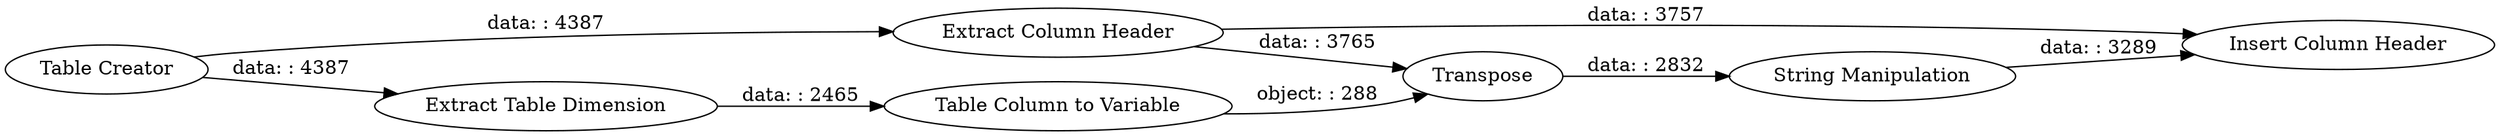 digraph {
	"8141146545695840004_5" [label="Insert Column Header"]
	"8141146545695840004_2" [label="Extract Column Header"]
	"8141146545695840004_7" [label="Table Column to Variable"]
	"8141146545695840004_4" [label=Transpose]
	"8141146545695840004_1" [label="Table Creator"]
	"8141146545695840004_3" [label="String Manipulation"]
	"8141146545695840004_6" [label="Extract Table Dimension"]
	"8141146545695840004_2" -> "8141146545695840004_5" [label="data: : 3757"]
	"8141146545695840004_2" -> "8141146545695840004_4" [label="data: : 3765"]
	"8141146545695840004_1" -> "8141146545695840004_6" [label="data: : 4387"]
	"8141146545695840004_1" -> "8141146545695840004_2" [label="data: : 4387"]
	"8141146545695840004_3" -> "8141146545695840004_5" [label="data: : 3289"]
	"8141146545695840004_7" -> "8141146545695840004_4" [label="object: : 288"]
	"8141146545695840004_4" -> "8141146545695840004_3" [label="data: : 2832"]
	"8141146545695840004_6" -> "8141146545695840004_7" [label="data: : 2465"]
	rankdir=LR
}
